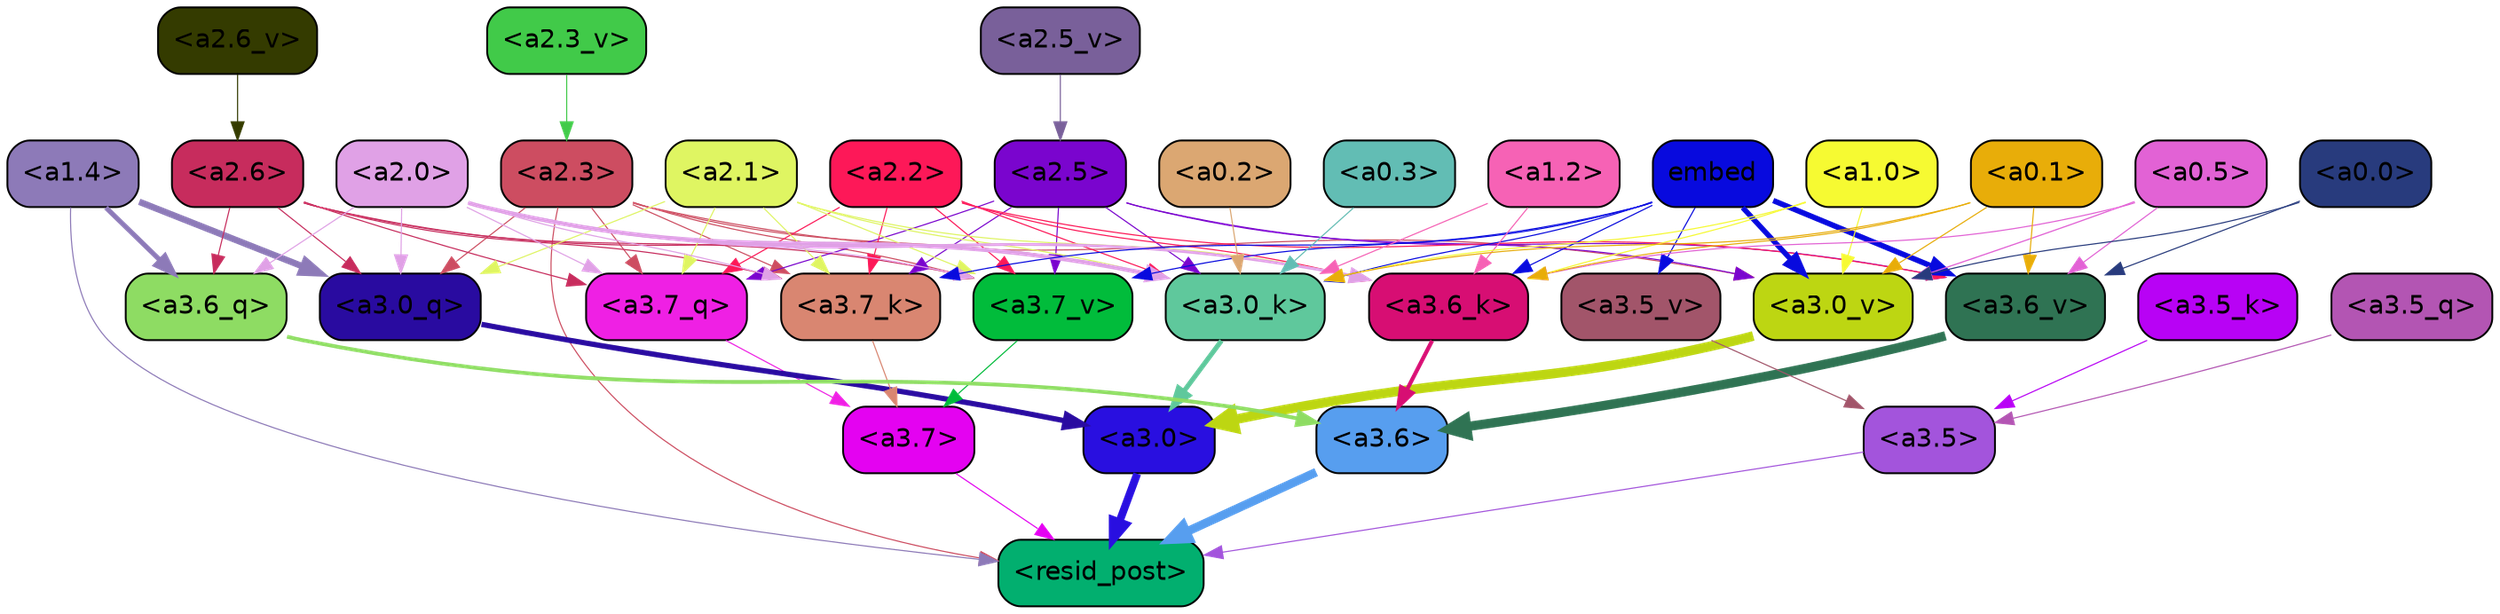 strict digraph "" {
	graph [bgcolor=transparent,
		layout=dot,
		overlap=false,
		splines=true
	];
	"<a3.7>"	[color=black,
		fillcolor="#e402f1",
		fontname=Helvetica,
		shape=box,
		style="filled, rounded"];
	"<resid_post>"	[color=black,
		fillcolor="#02af6f",
		fontname=Helvetica,
		shape=box,
		style="filled, rounded"];
	"<a3.7>" -> "<resid_post>"	[color="#e402f1",
		penwidth=0.6];
	"<a3.6>"	[color=black,
		fillcolor="#579eef",
		fontname=Helvetica,
		shape=box,
		style="filled, rounded"];
	"<a3.6>" -> "<resid_post>"	[color="#579eef",
		penwidth=4.670643210411072];
	"<a3.5>"	[color=black,
		fillcolor="#a354dc",
		fontname=Helvetica,
		shape=box,
		style="filled, rounded"];
	"<a3.5>" -> "<resid_post>"	[color="#a354dc",
		penwidth=0.6];
	"<a3.0>"	[color=black,
		fillcolor="#290fe0",
		fontname=Helvetica,
		shape=box,
		style="filled, rounded"];
	"<a3.0>" -> "<resid_post>"	[color="#290fe0",
		penwidth=4.246885180473328];
	"<a2.3>"	[color=black,
		fillcolor="#cd4d61",
		fontname=Helvetica,
		shape=box,
		style="filled, rounded"];
	"<a2.3>" -> "<resid_post>"	[color="#cd4d61",
		penwidth=0.6];
	"<a3.7_q>"	[color=black,
		fillcolor="#ef20e4",
		fontname=Helvetica,
		shape=box,
		style="filled, rounded"];
	"<a2.3>" -> "<a3.7_q>"	[color="#cd4d61",
		penwidth=0.6];
	"<a3.0_q>"	[color=black,
		fillcolor="#290ba0",
		fontname=Helvetica,
		shape=box,
		style="filled, rounded"];
	"<a2.3>" -> "<a3.0_q>"	[color="#cd4d61",
		penwidth=0.6];
	"<a3.7_k>"	[color=black,
		fillcolor="#d98671",
		fontname=Helvetica,
		shape=box,
		style="filled, rounded"];
	"<a2.3>" -> "<a3.7_k>"	[color="#cd4d61",
		penwidth=0.6];
	"<a3.0_k>"	[color=black,
		fillcolor="#5fc89c",
		fontname=Helvetica,
		shape=box,
		style="filled, rounded"];
	"<a2.3>" -> "<a3.0_k>"	[color="#cd4d61",
		penwidth=0.6];
	"<a3.7_v>"	[color=black,
		fillcolor="#01bc3b",
		fontname=Helvetica,
		shape=box,
		style="filled, rounded"];
	"<a2.3>" -> "<a3.7_v>"	[color="#cd4d61",
		penwidth=0.6];
	"<a3.0_v>"	[color=black,
		fillcolor="#bdd612",
		fontname=Helvetica,
		shape=box,
		style="filled, rounded"];
	"<a2.3>" -> "<a3.0_v>"	[color="#cd4d61",
		penwidth=0.6];
	"<a1.4>"	[color=black,
		fillcolor="#8d7ab8",
		fontname=Helvetica,
		shape=box,
		style="filled, rounded"];
	"<a1.4>" -> "<resid_post>"	[color="#8d7ab8",
		penwidth=0.6];
	"<a3.6_q>"	[color=black,
		fillcolor="#8edc63",
		fontname=Helvetica,
		shape=box,
		style="filled, rounded"];
	"<a1.4>" -> "<a3.6_q>"	[color="#8d7ab8",
		penwidth=2.6487714648246765];
	"<a1.4>" -> "<a3.0_q>"	[color="#8d7ab8",
		penwidth=3.477886103093624];
	"<a3.7_q>" -> "<a3.7>"	[color="#ef20e4",
		penwidth=0.6];
	"<a3.6_q>" -> "<a3.6>"	[color="#8edc63",
		penwidth=2.03758105635643];
	"<a3.5_q>"	[color=black,
		fillcolor="#b355b3",
		fontname=Helvetica,
		shape=box,
		style="filled, rounded"];
	"<a3.5_q>" -> "<a3.5>"	[color="#b355b3",
		penwidth=0.6];
	"<a3.0_q>" -> "<a3.0>"	[color="#290ba0",
		penwidth=2.8638100624084473];
	"<a3.7_k>" -> "<a3.7>"	[color="#d98671",
		penwidth=0.6];
	"<a3.6_k>"	[color=black,
		fillcolor="#d70e73",
		fontname=Helvetica,
		shape=box,
		style="filled, rounded"];
	"<a3.6_k>" -> "<a3.6>"	[color="#d70e73",
		penwidth=2.174198240041733];
	"<a3.5_k>"	[color=black,
		fillcolor="#b802f5",
		fontname=Helvetica,
		shape=box,
		style="filled, rounded"];
	"<a3.5_k>" -> "<a3.5>"	[color="#b802f5",
		penwidth=0.6];
	"<a3.0_k>" -> "<a3.0>"	[color="#5fc89c",
		penwidth=2.6274144649505615];
	"<a3.7_v>" -> "<a3.7>"	[color="#01bc3b",
		penwidth=0.6];
	"<a3.6_v>"	[color=black,
		fillcolor="#2f7353",
		fontname=Helvetica,
		shape=box,
		style="filled, rounded"];
	"<a3.6_v>" -> "<a3.6>"	[color="#2f7353",
		penwidth=5.002329230308533];
	"<a3.5_v>"	[color=black,
		fillcolor="#a2556a",
		fontname=Helvetica,
		shape=box,
		style="filled, rounded"];
	"<a3.5_v>" -> "<a3.5>"	[color="#a2556a",
		penwidth=0.6];
	"<a3.0_v>" -> "<a3.0>"	[color="#bdd612",
		penwidth=5.188832879066467];
	"<a2.6>"	[color=black,
		fillcolor="#c72c5d",
		fontname=Helvetica,
		shape=box,
		style="filled, rounded"];
	"<a2.6>" -> "<a3.7_q>"	[color="#c72c5d",
		penwidth=0.6];
	"<a2.6>" -> "<a3.6_q>"	[color="#c72c5d",
		penwidth=0.6];
	"<a2.6>" -> "<a3.0_q>"	[color="#c72c5d",
		penwidth=0.6];
	"<a2.6>" -> "<a3.7_k>"	[color="#c72c5d",
		penwidth=0.6];
	"<a2.6>" -> "<a3.0_k>"	[color="#c72c5d",
		penwidth=0.6];
	"<a2.6>" -> "<a3.7_v>"	[color="#c72c5d",
		penwidth=0.6];
	"<a2.5>"	[color=black,
		fillcolor="#7a05ce",
		fontname=Helvetica,
		shape=box,
		style="filled, rounded"];
	"<a2.5>" -> "<a3.7_q>"	[color="#7a05ce",
		penwidth=0.6];
	"<a2.5>" -> "<a3.7_k>"	[color="#7a05ce",
		penwidth=0.6];
	"<a2.5>" -> "<a3.0_k>"	[color="#7a05ce",
		penwidth=0.6];
	"<a2.5>" -> "<a3.7_v>"	[color="#7a05ce",
		penwidth=0.6];
	"<a2.5>" -> "<a3.6_v>"	[color="#7a05ce",
		penwidth=0.6];
	"<a2.5>" -> "<a3.0_v>"	[color="#7a05ce",
		penwidth=0.6];
	"<a2.2>"	[color=black,
		fillcolor="#fd1858",
		fontname=Helvetica,
		shape=box,
		style="filled, rounded"];
	"<a2.2>" -> "<a3.7_q>"	[color="#fd1858",
		penwidth=0.6];
	"<a2.2>" -> "<a3.7_k>"	[color="#fd1858",
		penwidth=0.6];
	"<a2.2>" -> "<a3.6_k>"	[color="#fd1858",
		penwidth=0.6];
	"<a2.2>" -> "<a3.0_k>"	[color="#fd1858",
		penwidth=0.6];
	"<a2.2>" -> "<a3.7_v>"	[color="#fd1858",
		penwidth=0.6];
	"<a2.2>" -> "<a3.6_v>"	[color="#fd1858",
		penwidth=0.6];
	"<a2.1>"	[color=black,
		fillcolor="#dff562",
		fontname=Helvetica,
		shape=box,
		style="filled, rounded"];
	"<a2.1>" -> "<a3.7_q>"	[color="#dff562",
		penwidth=0.6];
	"<a2.1>" -> "<a3.0_q>"	[color="#dff562",
		penwidth=0.6];
	"<a2.1>" -> "<a3.7_k>"	[color="#dff562",
		penwidth=0.6];
	"<a2.1>" -> "<a3.6_k>"	[color="#dff562",
		penwidth=0.6];
	"<a2.1>" -> "<a3.0_k>"	[color="#dff562",
		penwidth=0.6];
	"<a2.1>" -> "<a3.7_v>"	[color="#dff562",
		penwidth=0.6];
	"<a2.0>"	[color=black,
		fillcolor="#e0a1e6",
		fontname=Helvetica,
		shape=box,
		style="filled, rounded"];
	"<a2.0>" -> "<a3.7_q>"	[color="#e0a1e6",
		penwidth=0.6];
	"<a2.0>" -> "<a3.6_q>"	[color="#e0a1e6",
		penwidth=0.6];
	"<a2.0>" -> "<a3.0_q>"	[color="#e0a1e6",
		penwidth=0.6];
	"<a2.0>" -> "<a3.7_k>"	[color="#e0a1e6",
		penwidth=0.6];
	"<a2.0>" -> "<a3.6_k>"	[color="#e0a1e6",
		penwidth=1.5417278409004211];
	"<a2.0>" -> "<a3.0_k>"	[color="#e0a1e6",
		penwidth=2.23091459274292];
	"<a2.0>" -> "<a3.7_v>"	[color="#e0a1e6",
		penwidth=0.6];
	embed	[color=black,
		fillcolor="#080ade",
		fontname=Helvetica,
		shape=box,
		style="filled, rounded"];
	embed -> "<a3.7_k>"	[color="#080ade",
		penwidth=0.6];
	embed -> "<a3.6_k>"	[color="#080ade",
		penwidth=0.6];
	embed -> "<a3.0_k>"	[color="#080ade",
		penwidth=0.6];
	embed -> "<a3.7_v>"	[color="#080ade",
		penwidth=0.6];
	embed -> "<a3.6_v>"	[color="#080ade",
		penwidth=2.9511587619781494];
	embed -> "<a3.5_v>"	[color="#080ade",
		penwidth=0.6];
	embed -> "<a3.0_v>"	[color="#080ade",
		penwidth=2.8577730655670166];
	"<a1.2>"	[color=black,
		fillcolor="#f662b5",
		fontname=Helvetica,
		shape=box,
		style="filled, rounded"];
	"<a1.2>" -> "<a3.6_k>"	[color="#f662b5",
		penwidth=0.6];
	"<a1.2>" -> "<a3.0_k>"	[color="#f662b5",
		penwidth=0.6];
	"<a1.0>"	[color=black,
		fillcolor="#f6fa32",
		fontname=Helvetica,
		shape=box,
		style="filled, rounded"];
	"<a1.0>" -> "<a3.6_k>"	[color="#f6fa32",
		penwidth=0.6];
	"<a1.0>" -> "<a3.0_k>"	[color="#f6fa32",
		penwidth=0.6];
	"<a1.0>" -> "<a3.0_v>"	[color="#f6fa32",
		penwidth=0.6];
	"<a0.5>"	[color=black,
		fillcolor="#e262d5",
		fontname=Helvetica,
		shape=box,
		style="filled, rounded"];
	"<a0.5>" -> "<a3.6_k>"	[color="#e262d5",
		penwidth=0.6];
	"<a0.5>" -> "<a3.6_v>"	[color="#e262d5",
		penwidth=0.6];
	"<a0.5>" -> "<a3.0_v>"	[color="#e262d5",
		penwidth=0.6446345448493958];
	"<a0.1>"	[color=black,
		fillcolor="#e8ad09",
		fontname=Helvetica,
		shape=box,
		style="filled, rounded"];
	"<a0.1>" -> "<a3.6_k>"	[color="#e8ad09",
		penwidth=0.6];
	"<a0.1>" -> "<a3.0_k>"	[color="#e8ad09",
		penwidth=0.6];
	"<a0.1>" -> "<a3.6_v>"	[color="#e8ad09",
		penwidth=0.6];
	"<a0.1>" -> "<a3.0_v>"	[color="#e8ad09",
		penwidth=0.6];
	"<a0.3>"	[color=black,
		fillcolor="#62bdb4",
		fontname=Helvetica,
		shape=box,
		style="filled, rounded"];
	"<a0.3>" -> "<a3.0_k>"	[color="#62bdb4",
		penwidth=0.6];
	"<a0.2>"	[color=black,
		fillcolor="#dba772",
		fontname=Helvetica,
		shape=box,
		style="filled, rounded"];
	"<a0.2>" -> "<a3.0_k>"	[color="#dba772",
		penwidth=0.6];
	"<a0.0>"	[color=black,
		fillcolor="#283b7d",
		fontname=Helvetica,
		shape=box,
		style="filled, rounded"];
	"<a0.0>" -> "<a3.6_v>"	[color="#283b7d",
		penwidth=0.6];
	"<a0.0>" -> "<a3.0_v>"	[color="#283b7d",
		penwidth=0.6];
	"<a2.6_v>"	[color=black,
		fillcolor="#343b00",
		fontname=Helvetica,
		shape=box,
		style="filled, rounded"];
	"<a2.6_v>" -> "<a2.6>"	[color="#343b00",
		penwidth=0.6];
	"<a2.5_v>"	[color=black,
		fillcolor="#79609a",
		fontname=Helvetica,
		shape=box,
		style="filled, rounded"];
	"<a2.5_v>" -> "<a2.5>"	[color="#79609a",
		penwidth=0.6];
	"<a2.3_v>"	[color=black,
		fillcolor="#41ca49",
		fontname=Helvetica,
		shape=box,
		style="filled, rounded"];
	"<a2.3_v>" -> "<a2.3>"	[color="#41ca49",
		penwidth=0.6];
}
